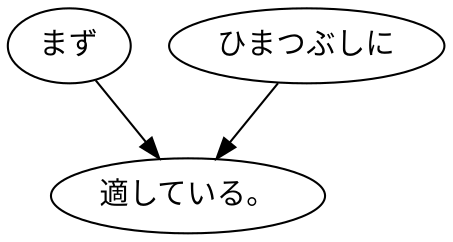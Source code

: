 digraph graph4763 {
	node0 [label="まず"];
	node1 [label="ひまつぶしに"];
	node2 [label="適している。"];
	node0 -> node2;
	node1 -> node2;
}
